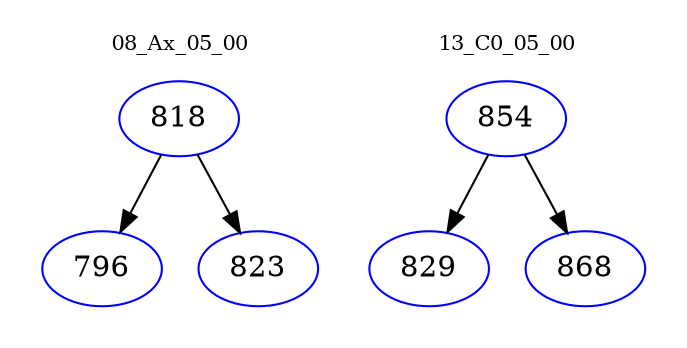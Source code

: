 digraph{
subgraph cluster_0 {
color = white
label = "08_Ax_05_00";
fontsize=10;
T0_818 [label="818", color="blue"]
T0_818 -> T0_796 [color="black"]
T0_796 [label="796", color="blue"]
T0_818 -> T0_823 [color="black"]
T0_823 [label="823", color="blue"]
}
subgraph cluster_1 {
color = white
label = "13_C0_05_00";
fontsize=10;
T1_854 [label="854", color="blue"]
T1_854 -> T1_829 [color="black"]
T1_829 [label="829", color="blue"]
T1_854 -> T1_868 [color="black"]
T1_868 [label="868", color="blue"]
}
}
